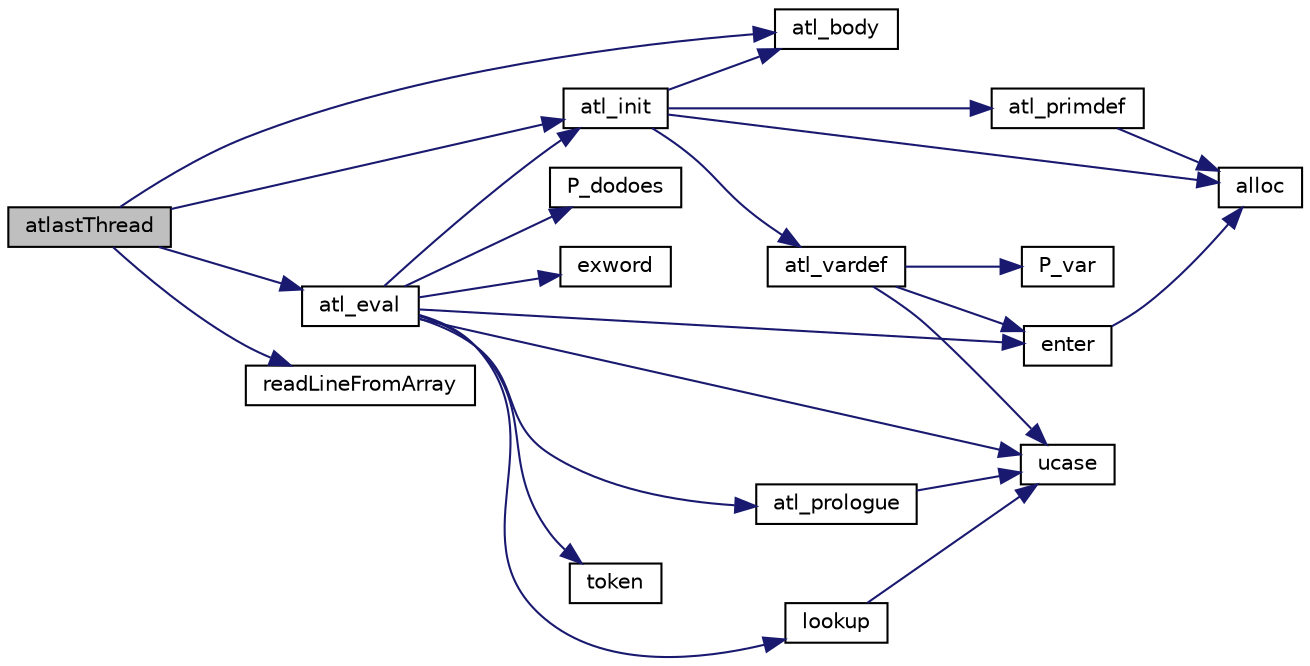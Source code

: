 digraph "atlastThread"
{
  edge [fontname="Helvetica",fontsize="10",labelfontname="Helvetica",labelfontsize="10"];
  node [fontname="Helvetica",fontsize="10",shape=record];
  rankdir="LR";
  Node0 [label="atlastThread",height=0.2,width=0.4,color="black", fillcolor="grey75", style="filled", fontcolor="black"];
  Node0 -> Node1 [color="midnightblue",fontsize="10",style="solid",fontname="Helvetica"];
  Node1 [label="atl_init",height=0.2,width=0.4,color="black", fillcolor="white", style="filled",URL="$atlast_8c.html#a58f9de18b337d19aebc0e01ea7b9a897"];
  Node1 -> Node2 [color="midnightblue",fontsize="10",style="solid",fontname="Helvetica"];
  Node2 [label="atl_primdef",height=0.2,width=0.4,color="black", fillcolor="white", style="filled",URL="$atlast_8c.html#a50ae1072d39e9d368db01db4e247c308"];
  Node2 -> Node3 [color="midnightblue",fontsize="10",style="solid",fontname="Helvetica"];
  Node3 [label="alloc",height=0.2,width=0.4,color="black", fillcolor="white", style="filled",URL="$atlast_8c.html#a6382881c465296b6d9e6b65f99c65ea9"];
  Node1 -> Node3 [color="midnightblue",fontsize="10",style="solid",fontname="Helvetica"];
  Node1 -> Node4 [color="midnightblue",fontsize="10",style="solid",fontname="Helvetica"];
  Node4 [label="atl_vardef",height=0.2,width=0.4,color="black", fillcolor="white", style="filled",URL="$atlast_8c.html#aa78faa0069035a9b5a7aac9d02210df0"];
  Node4 -> Node5 [color="midnightblue",fontsize="10",style="solid",fontname="Helvetica"];
  Node5 [label="P_var",height=0.2,width=0.4,color="black", fillcolor="white", style="filled",URL="$atlast_8c.html#ac18fface9a24bb2a8f9d833c36b420e2"];
  Node4 -> Node6 [color="midnightblue",fontsize="10",style="solid",fontname="Helvetica"];
  Node6 [label="ucase",height=0.2,width=0.4,color="black", fillcolor="white", style="filled",URL="$atlast_8c.html#a6865ae8ed0bb96096049e08cbe1e6a61"];
  Node4 -> Node7 [color="midnightblue",fontsize="10",style="solid",fontname="Helvetica"];
  Node7 [label="enter",height=0.2,width=0.4,color="black", fillcolor="white", style="filled",URL="$atlast_8c.html#aef2328299f6a6d22dab606523cb02536"];
  Node7 -> Node3 [color="midnightblue",fontsize="10",style="solid",fontname="Helvetica"];
  Node1 -> Node8 [color="midnightblue",fontsize="10",style="solid",fontname="Helvetica"];
  Node8 [label="atl_body",height=0.2,width=0.4,color="black", fillcolor="white", style="filled",URL="$atlast_8c.html#aefca9d78d34408dbb6c1fcd35e238bbc"];
  Node0 -> Node8 [color="midnightblue",fontsize="10",style="solid",fontname="Helvetica"];
  Node0 -> Node9 [color="midnightblue",fontsize="10",style="solid",fontname="Helvetica"];
  Node9 [label="atl_eval",height=0.2,width=0.4,color="black", fillcolor="white", style="filled",URL="$atlast_8c.html#a45d749d6527e7183b11e7c928bf763e5"];
  Node9 -> Node10 [color="midnightblue",fontsize="10",style="solid",fontname="Helvetica"];
  Node10 [label="atl_prologue",height=0.2,width=0.4,color="black", fillcolor="white", style="filled",URL="$atlast_8c.html#aafe7305f65a19e296a727f042fce55b3"];
  Node10 -> Node6 [color="midnightblue",fontsize="10",style="solid",fontname="Helvetica"];
  Node9 -> Node1 [color="midnightblue",fontsize="10",style="solid",fontname="Helvetica"];
  Node9 -> Node11 [color="midnightblue",fontsize="10",style="solid",fontname="Helvetica"];
  Node11 [label="token",height=0.2,width=0.4,color="black", fillcolor="white", style="filled",URL="$atlast_8c.html#a8984ad89c2873f4bb3e849c2e515a131"];
  Node9 -> Node6 [color="midnightblue",fontsize="10",style="solid",fontname="Helvetica"];
  Node9 -> Node12 [color="midnightblue",fontsize="10",style="solid",fontname="Helvetica"];
  Node12 [label="lookup",height=0.2,width=0.4,color="black", fillcolor="white", style="filled",URL="$atlast_8c.html#adf1b14af9137b7a3cd5785891c9907ee"];
  Node12 -> Node6 [color="midnightblue",fontsize="10",style="solid",fontname="Helvetica"];
  Node9 -> Node13 [color="midnightblue",fontsize="10",style="solid",fontname="Helvetica"];
  Node13 [label="P_dodoes",height=0.2,width=0.4,color="black", fillcolor="white", style="filled",URL="$atlast_8c.html#a8c38671b65109423a7c0559b7b594d5c"];
  Node9 -> Node7 [color="midnightblue",fontsize="10",style="solid",fontname="Helvetica"];
  Node9 -> Node14 [color="midnightblue",fontsize="10",style="solid",fontname="Helvetica"];
  Node14 [label="exword",height=0.2,width=0.4,color="black", fillcolor="white", style="filled",URL="$atlast_8c.html#a2404f96aca9eb4d38d0b77c7f3876d90"];
  Node0 -> Node15 [color="midnightblue",fontsize="10",style="solid",fontname="Helvetica"];
  Node15 [label="readLineFromArray",height=0.2,width=0.4,color="black", fillcolor="white", style="filled",URL="$atlast_8c.html#a67f8aeec55161068563efca27bf2892d"];
}
